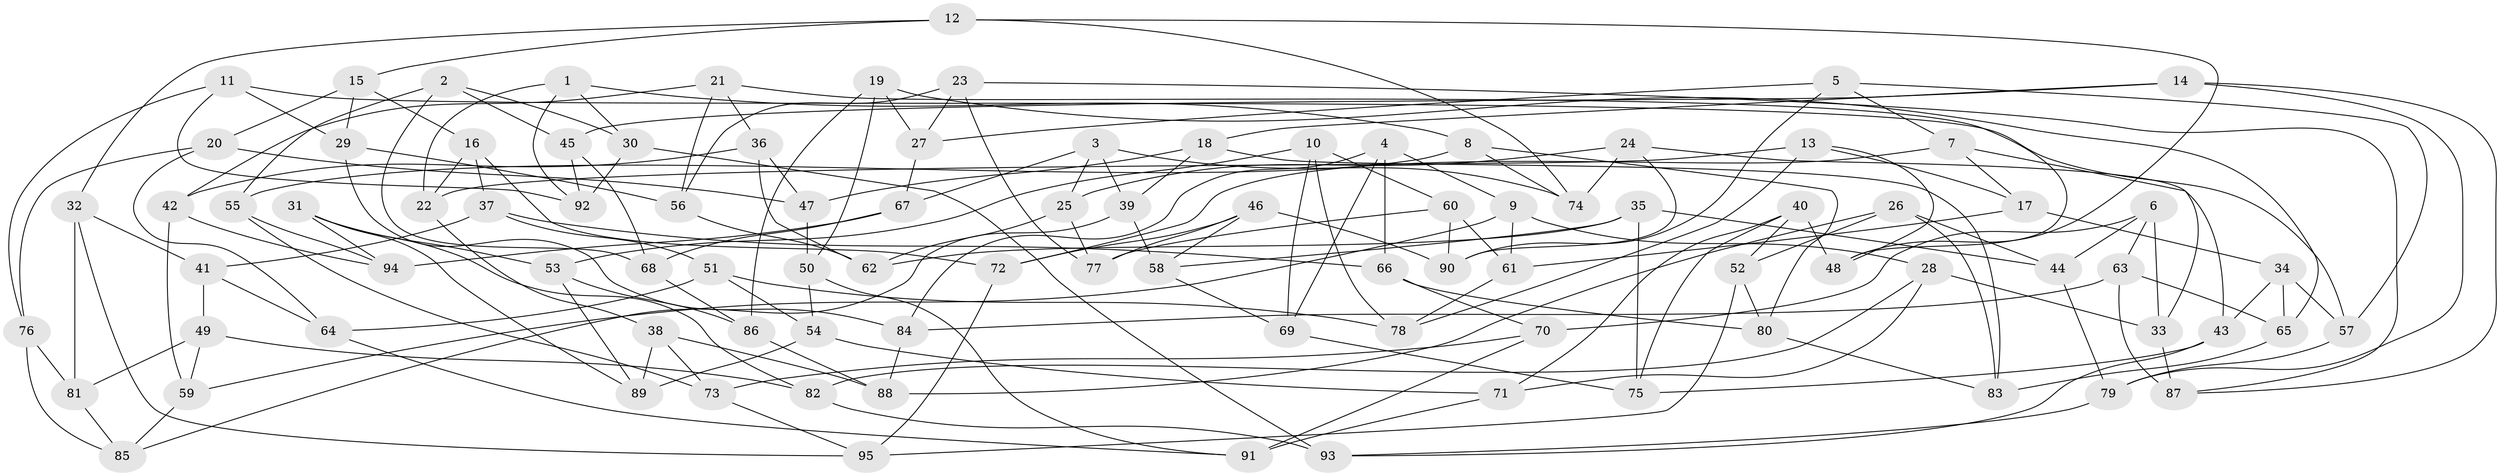 // coarse degree distribution, {6: 0.045454545454545456, 4: 0.6363636363636364, 5: 0.16666666666666666, 3: 0.09090909090909091, 8: 0.015151515151515152, 7: 0.030303030303030304, 11: 0.015151515151515152}
// Generated by graph-tools (version 1.1) at 2025/02/03/04/25 22:02:25]
// undirected, 95 vertices, 190 edges
graph export_dot {
graph [start="1"]
  node [color=gray90,style=filled];
  1;
  2;
  3;
  4;
  5;
  6;
  7;
  8;
  9;
  10;
  11;
  12;
  13;
  14;
  15;
  16;
  17;
  18;
  19;
  20;
  21;
  22;
  23;
  24;
  25;
  26;
  27;
  28;
  29;
  30;
  31;
  32;
  33;
  34;
  35;
  36;
  37;
  38;
  39;
  40;
  41;
  42;
  43;
  44;
  45;
  46;
  47;
  48;
  49;
  50;
  51;
  52;
  53;
  54;
  55;
  56;
  57;
  58;
  59;
  60;
  61;
  62;
  63;
  64;
  65;
  66;
  67;
  68;
  69;
  70;
  71;
  72;
  73;
  74;
  75;
  76;
  77;
  78;
  79;
  80;
  81;
  82;
  83;
  84;
  85;
  86;
  87;
  88;
  89;
  90;
  91;
  92;
  93;
  94;
  95;
  1 -- 22;
  1 -- 92;
  1 -- 8;
  1 -- 30;
  2 -- 68;
  2 -- 45;
  2 -- 30;
  2 -- 55;
  3 -- 25;
  3 -- 39;
  3 -- 74;
  3 -- 67;
  4 -- 66;
  4 -- 69;
  4 -- 9;
  4 -- 84;
  5 -- 7;
  5 -- 90;
  5 -- 27;
  5 -- 57;
  6 -- 33;
  6 -- 63;
  6 -- 44;
  6 -- 70;
  7 -- 17;
  7 -- 72;
  7 -- 33;
  8 -- 74;
  8 -- 80;
  8 -- 55;
  9 -- 59;
  9 -- 61;
  9 -- 28;
  10 -- 53;
  10 -- 69;
  10 -- 60;
  10 -- 78;
  11 -- 29;
  11 -- 76;
  11 -- 92;
  11 -- 57;
  12 -- 48;
  12 -- 74;
  12 -- 15;
  12 -- 32;
  13 -- 17;
  13 -- 22;
  13 -- 48;
  13 -- 78;
  14 -- 79;
  14 -- 45;
  14 -- 87;
  14 -- 18;
  15 -- 29;
  15 -- 20;
  15 -- 16;
  16 -- 22;
  16 -- 72;
  16 -- 37;
  17 -- 61;
  17 -- 34;
  18 -- 47;
  18 -- 39;
  18 -- 83;
  19 -- 27;
  19 -- 86;
  19 -- 65;
  19 -- 50;
  20 -- 76;
  20 -- 64;
  20 -- 47;
  21 -- 56;
  21 -- 48;
  21 -- 36;
  21 -- 42;
  22 -- 38;
  23 -- 87;
  23 -- 27;
  23 -- 77;
  23 -- 56;
  24 -- 74;
  24 -- 43;
  24 -- 90;
  24 -- 25;
  25 -- 77;
  25 -- 62;
  26 -- 52;
  26 -- 44;
  26 -- 83;
  26 -- 88;
  27 -- 67;
  28 -- 82;
  28 -- 71;
  28 -- 33;
  29 -- 56;
  29 -- 84;
  30 -- 93;
  30 -- 92;
  31 -- 82;
  31 -- 89;
  31 -- 94;
  31 -- 53;
  32 -- 41;
  32 -- 95;
  32 -- 81;
  33 -- 87;
  34 -- 57;
  34 -- 65;
  34 -- 43;
  35 -- 75;
  35 -- 62;
  35 -- 58;
  35 -- 44;
  36 -- 42;
  36 -- 62;
  36 -- 47;
  37 -- 66;
  37 -- 51;
  37 -- 41;
  38 -- 89;
  38 -- 73;
  38 -- 88;
  39 -- 85;
  39 -- 58;
  40 -- 75;
  40 -- 48;
  40 -- 71;
  40 -- 52;
  41 -- 49;
  41 -- 64;
  42 -- 94;
  42 -- 59;
  43 -- 75;
  43 -- 93;
  44 -- 79;
  45 -- 92;
  45 -- 68;
  46 -- 58;
  46 -- 77;
  46 -- 72;
  46 -- 90;
  47 -- 50;
  49 -- 82;
  49 -- 59;
  49 -- 81;
  50 -- 54;
  50 -- 91;
  51 -- 54;
  51 -- 78;
  51 -- 64;
  52 -- 80;
  52 -- 95;
  53 -- 86;
  53 -- 89;
  54 -- 89;
  54 -- 71;
  55 -- 94;
  55 -- 73;
  56 -- 62;
  57 -- 79;
  58 -- 69;
  59 -- 85;
  60 -- 90;
  60 -- 77;
  60 -- 61;
  61 -- 78;
  63 -- 84;
  63 -- 87;
  63 -- 65;
  64 -- 91;
  65 -- 83;
  66 -- 80;
  66 -- 70;
  67 -- 68;
  67 -- 94;
  68 -- 86;
  69 -- 75;
  70 -- 91;
  70 -- 73;
  71 -- 91;
  72 -- 95;
  73 -- 95;
  76 -- 85;
  76 -- 81;
  79 -- 93;
  80 -- 83;
  81 -- 85;
  82 -- 93;
  84 -- 88;
  86 -- 88;
}
